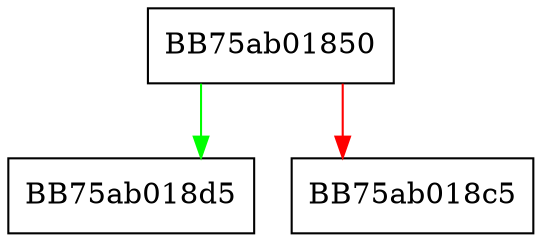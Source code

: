 digraph bm_lua_api_get_overall_traffic_volume {
  node [shape="box"];
  graph [splines=ortho];
  BB75ab01850 -> BB75ab018d5 [color="green"];
  BB75ab01850 -> BB75ab018c5 [color="red"];
}